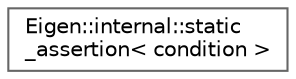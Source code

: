 digraph "Graphical Class Hierarchy"
{
 // LATEX_PDF_SIZE
  bgcolor="transparent";
  edge [fontname=Helvetica,fontsize=10,labelfontname=Helvetica,labelfontsize=10];
  node [fontname=Helvetica,fontsize=10,shape=box,height=0.2,width=0.4];
  rankdir="LR";
  Node0 [id="Node000000",label="Eigen::internal::static\l_assertion\< condition \>",height=0.2,width=0.4,color="grey40", fillcolor="white", style="filled",URL="$structEigen_1_1internal_1_1static__assertion.html",tooltip=" "];
}
